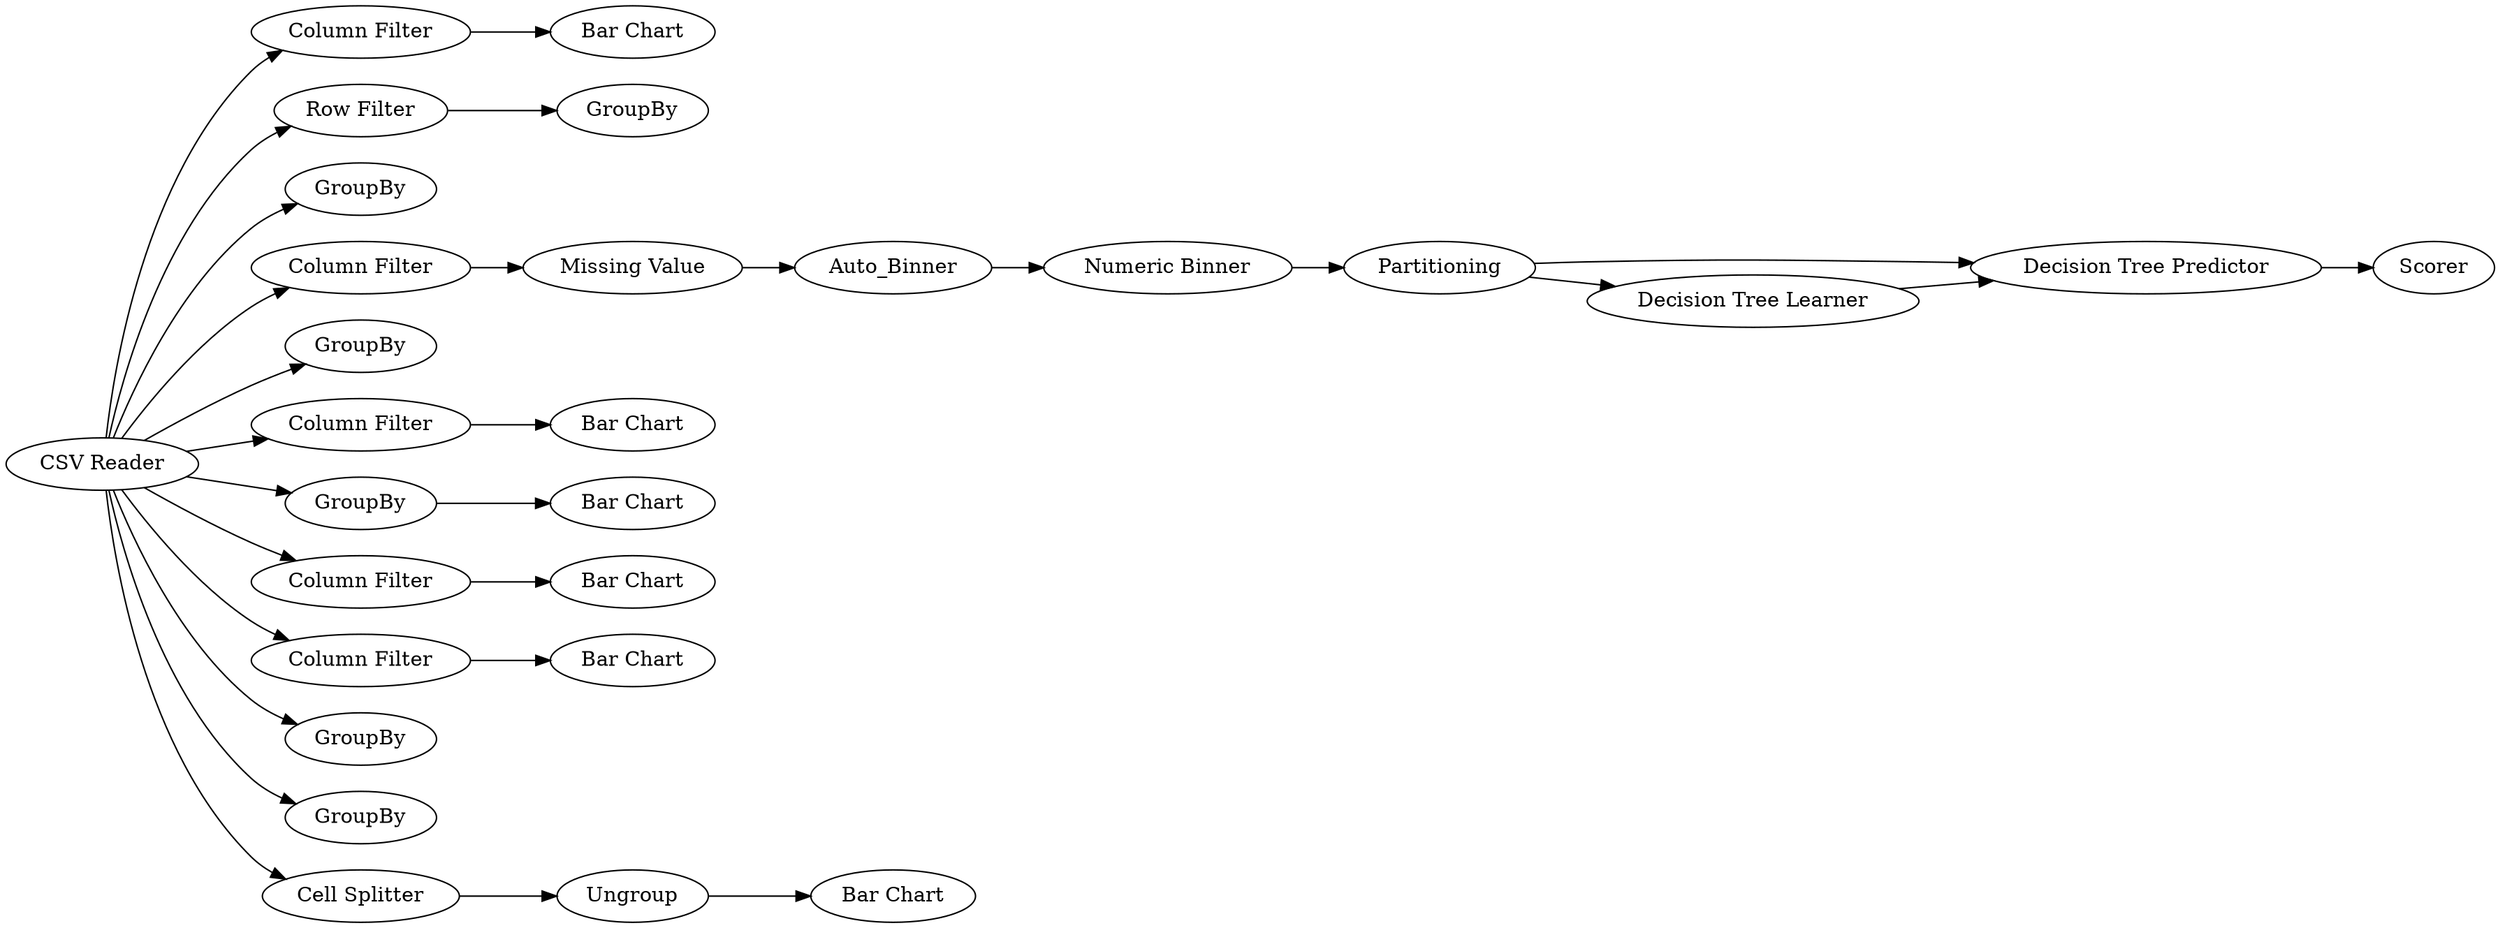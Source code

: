 digraph {
	29 -> 28
	8 -> 9
	23 -> 24
	1 -> 19
	1 -> 16
	22 -> 23
	1 -> 17
	1 -> 8
	12 -> 13
	1 -> 22
	1 -> 12
	26 -> 27
	14 -> 15
	25 -> 26
	10 -> 11
	1 -> 3
	1 -> 10
	24 -> 25
	26 -> 29
	6 -> 7
	1 -> 14
	1 -> 18
	1 -> 21
	3 -> 4
	19 -> 20
	5 -> 6
	27 -> 29
	1 -> 5
	27 [label="Decision Tree Learner"]
	7 [label="Bar Chart"]
	9 [label="Bar Chart"]
	18 [label=GroupBy]
	21 [label=GroupBy]
	26 [label=Partitioning]
	8 [label="Column Filter"]
	17 [label=GroupBy]
	3 [label="Column Filter"]
	19 [label="Row Filter"]
	24 [label=Auto_Binner]
	6 [label=Ungroup]
	15 [label="Bar Chart"]
	25 [label="Numeric Binner"]
	12 [label="Column Filter"]
	10 [label="Column Filter"]
	16 [label=GroupBy]
	1 [label="CSV Reader"]
	22 [label="Column Filter"]
	28 [label=Scorer]
	11 [label="Bar Chart"]
	4 [label="Bar Chart"]
	23 [label="Missing Value"]
	14 [label=GroupBy]
	5 [label="Cell Splitter"]
	13 [label="Bar Chart"]
	20 [label=GroupBy]
	29 [label="Decision Tree Predictor"]
	rankdir=LR
}
